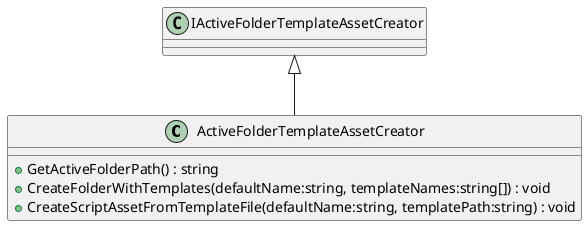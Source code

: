 @startuml
class ActiveFolderTemplateAssetCreator {
    + GetActiveFolderPath() : string
    + CreateFolderWithTemplates(defaultName:string, templateNames:string[]) : void
    + CreateScriptAssetFromTemplateFile(defaultName:string, templatePath:string) : void
}
IActiveFolderTemplateAssetCreator <|-- ActiveFolderTemplateAssetCreator
@enduml
